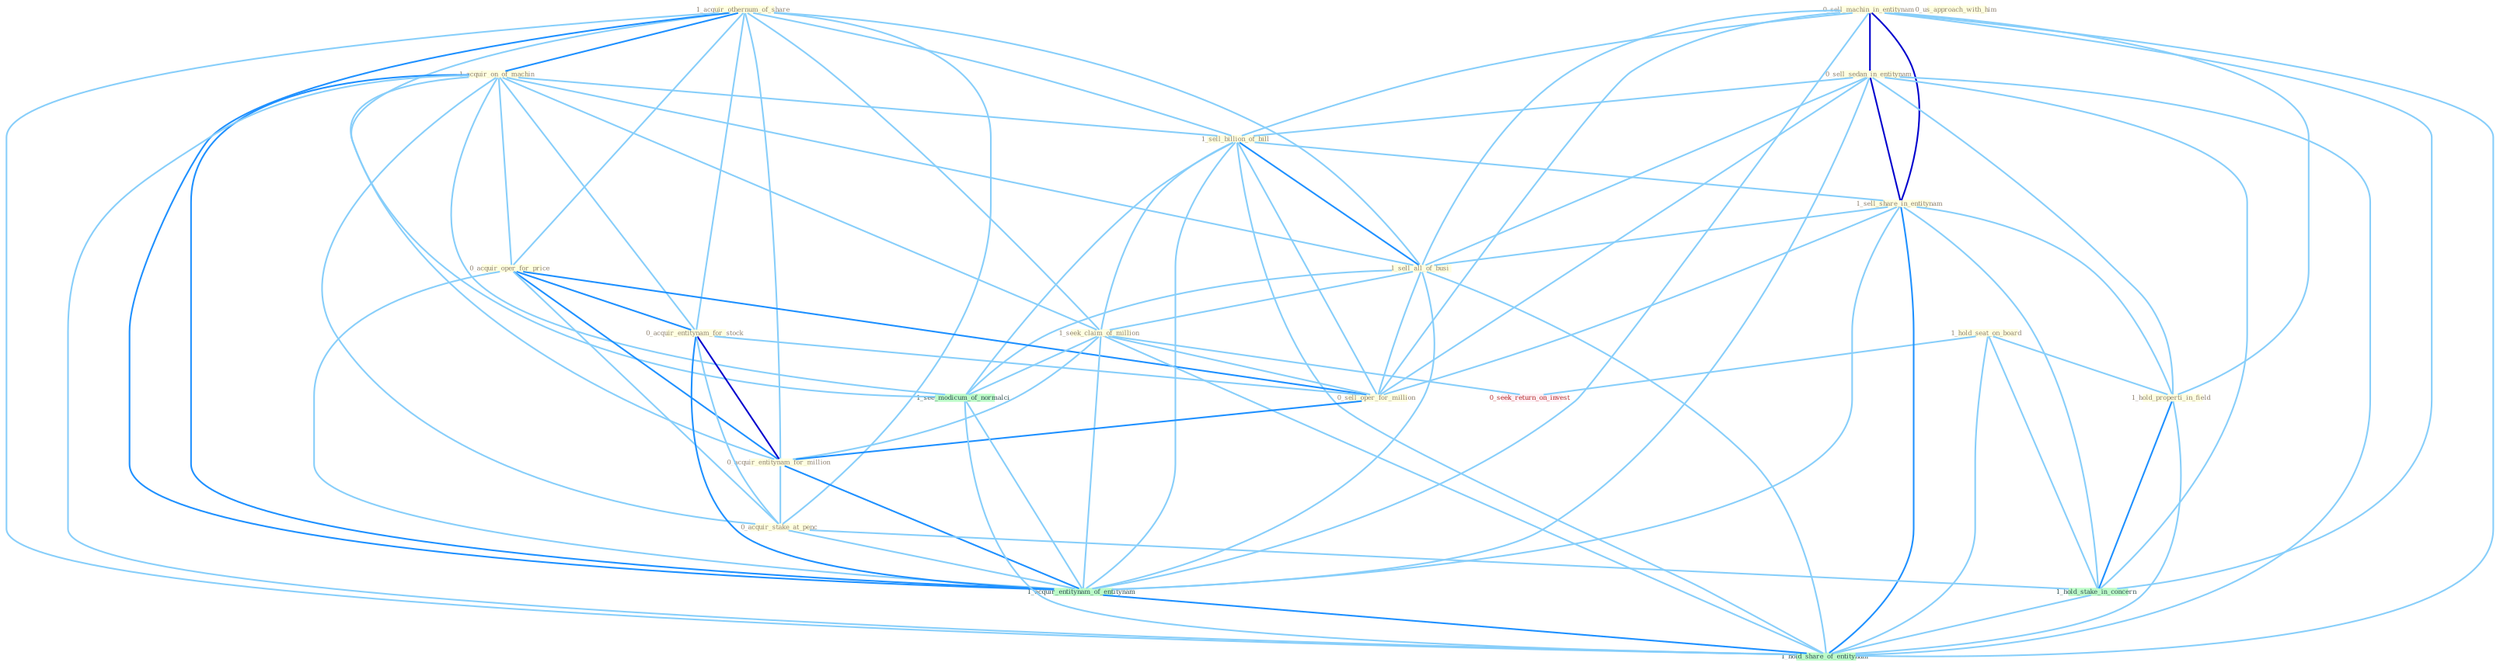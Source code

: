 Graph G{ 
    node
    [shape=polygon,style=filled,width=.5,height=.06,color="#BDFCC9",fixedsize=true,fontsize=4,
    fontcolor="#2f4f4f"];
    {node
    [color="#ffffe0", fontcolor="#8b7d6b"] "1_acquir_othernum_of_share " "1_hold_seat_on_board " "0_sell_machin_in_entitynam " "0_sell_sedan_in_entitynam " "1_acquir_on_of_machin " "1_sell_billion_of_bill " "1_sell_share_in_entitynam " "0_us_approach_with_him " "1_sell_all_of_busi " "0_acquir_oper_for_price " "1_hold_properti_in_field " "1_seek_claim_of_million " "0_acquir_entitynam_for_stock " "0_sell_oper_for_million " "0_acquir_entitynam_for_million " "0_acquir_stake_at_penc "}
{node [color="#fff0f5", fontcolor="#b22222"] "0_seek_return_on_invest "}
edge [color="#B0E2FF"];

	"1_acquir_othernum_of_share " -- "1_acquir_on_of_machin " [w="2", color="#1e90ff" , len=0.8];
	"1_acquir_othernum_of_share " -- "1_sell_billion_of_bill " [w="1", color="#87cefa" ];
	"1_acquir_othernum_of_share " -- "1_sell_all_of_busi " [w="1", color="#87cefa" ];
	"1_acquir_othernum_of_share " -- "0_acquir_oper_for_price " [w="1", color="#87cefa" ];
	"1_acquir_othernum_of_share " -- "1_seek_claim_of_million " [w="1", color="#87cefa" ];
	"1_acquir_othernum_of_share " -- "0_acquir_entitynam_for_stock " [w="1", color="#87cefa" ];
	"1_acquir_othernum_of_share " -- "0_acquir_entitynam_for_million " [w="1", color="#87cefa" ];
	"1_acquir_othernum_of_share " -- "0_acquir_stake_at_penc " [w="1", color="#87cefa" ];
	"1_acquir_othernum_of_share " -- "1_see_modicum_of_normalci " [w="1", color="#87cefa" ];
	"1_acquir_othernum_of_share " -- "1_acquir_entitynam_of_entitynam " [w="2", color="#1e90ff" , len=0.8];
	"1_acquir_othernum_of_share " -- "1_hold_share_of_entitynam " [w="1", color="#87cefa" ];
	"1_hold_seat_on_board " -- "1_hold_properti_in_field " [w="1", color="#87cefa" ];
	"1_hold_seat_on_board " -- "1_hold_stake_in_concern " [w="1", color="#87cefa" ];
	"1_hold_seat_on_board " -- "0_seek_return_on_invest " [w="1", color="#87cefa" ];
	"1_hold_seat_on_board " -- "1_hold_share_of_entitynam " [w="1", color="#87cefa" ];
	"0_sell_machin_in_entitynam " -- "0_sell_sedan_in_entitynam " [w="3", color="#0000cd" , len=0.6];
	"0_sell_machin_in_entitynam " -- "1_sell_billion_of_bill " [w="1", color="#87cefa" ];
	"0_sell_machin_in_entitynam " -- "1_sell_share_in_entitynam " [w="3", color="#0000cd" , len=0.6];
	"0_sell_machin_in_entitynam " -- "1_sell_all_of_busi " [w="1", color="#87cefa" ];
	"0_sell_machin_in_entitynam " -- "1_hold_properti_in_field " [w="1", color="#87cefa" ];
	"0_sell_machin_in_entitynam " -- "0_sell_oper_for_million " [w="1", color="#87cefa" ];
	"0_sell_machin_in_entitynam " -- "1_hold_stake_in_concern " [w="1", color="#87cefa" ];
	"0_sell_machin_in_entitynam " -- "1_acquir_entitynam_of_entitynam " [w="1", color="#87cefa" ];
	"0_sell_machin_in_entitynam " -- "1_hold_share_of_entitynam " [w="1", color="#87cefa" ];
	"0_sell_sedan_in_entitynam " -- "1_sell_billion_of_bill " [w="1", color="#87cefa" ];
	"0_sell_sedan_in_entitynam " -- "1_sell_share_in_entitynam " [w="3", color="#0000cd" , len=0.6];
	"0_sell_sedan_in_entitynam " -- "1_sell_all_of_busi " [w="1", color="#87cefa" ];
	"0_sell_sedan_in_entitynam " -- "1_hold_properti_in_field " [w="1", color="#87cefa" ];
	"0_sell_sedan_in_entitynam " -- "0_sell_oper_for_million " [w="1", color="#87cefa" ];
	"0_sell_sedan_in_entitynam " -- "1_hold_stake_in_concern " [w="1", color="#87cefa" ];
	"0_sell_sedan_in_entitynam " -- "1_acquir_entitynam_of_entitynam " [w="1", color="#87cefa" ];
	"0_sell_sedan_in_entitynam " -- "1_hold_share_of_entitynam " [w="1", color="#87cefa" ];
	"1_acquir_on_of_machin " -- "1_sell_billion_of_bill " [w="1", color="#87cefa" ];
	"1_acquir_on_of_machin " -- "1_sell_all_of_busi " [w="1", color="#87cefa" ];
	"1_acquir_on_of_machin " -- "0_acquir_oper_for_price " [w="1", color="#87cefa" ];
	"1_acquir_on_of_machin " -- "1_seek_claim_of_million " [w="1", color="#87cefa" ];
	"1_acquir_on_of_machin " -- "0_acquir_entitynam_for_stock " [w="1", color="#87cefa" ];
	"1_acquir_on_of_machin " -- "0_acquir_entitynam_for_million " [w="1", color="#87cefa" ];
	"1_acquir_on_of_machin " -- "0_acquir_stake_at_penc " [w="1", color="#87cefa" ];
	"1_acquir_on_of_machin " -- "1_see_modicum_of_normalci " [w="1", color="#87cefa" ];
	"1_acquir_on_of_machin " -- "1_acquir_entitynam_of_entitynam " [w="2", color="#1e90ff" , len=0.8];
	"1_acquir_on_of_machin " -- "1_hold_share_of_entitynam " [w="1", color="#87cefa" ];
	"1_sell_billion_of_bill " -- "1_sell_share_in_entitynam " [w="1", color="#87cefa" ];
	"1_sell_billion_of_bill " -- "1_sell_all_of_busi " [w="2", color="#1e90ff" , len=0.8];
	"1_sell_billion_of_bill " -- "1_seek_claim_of_million " [w="1", color="#87cefa" ];
	"1_sell_billion_of_bill " -- "0_sell_oper_for_million " [w="1", color="#87cefa" ];
	"1_sell_billion_of_bill " -- "1_see_modicum_of_normalci " [w="1", color="#87cefa" ];
	"1_sell_billion_of_bill " -- "1_acquir_entitynam_of_entitynam " [w="1", color="#87cefa" ];
	"1_sell_billion_of_bill " -- "1_hold_share_of_entitynam " [w="1", color="#87cefa" ];
	"1_sell_share_in_entitynam " -- "1_sell_all_of_busi " [w="1", color="#87cefa" ];
	"1_sell_share_in_entitynam " -- "1_hold_properti_in_field " [w="1", color="#87cefa" ];
	"1_sell_share_in_entitynam " -- "0_sell_oper_for_million " [w="1", color="#87cefa" ];
	"1_sell_share_in_entitynam " -- "1_hold_stake_in_concern " [w="1", color="#87cefa" ];
	"1_sell_share_in_entitynam " -- "1_acquir_entitynam_of_entitynam " [w="1", color="#87cefa" ];
	"1_sell_share_in_entitynam " -- "1_hold_share_of_entitynam " [w="2", color="#1e90ff" , len=0.8];
	"1_sell_all_of_busi " -- "1_seek_claim_of_million " [w="1", color="#87cefa" ];
	"1_sell_all_of_busi " -- "0_sell_oper_for_million " [w="1", color="#87cefa" ];
	"1_sell_all_of_busi " -- "1_see_modicum_of_normalci " [w="1", color="#87cefa" ];
	"1_sell_all_of_busi " -- "1_acquir_entitynam_of_entitynam " [w="1", color="#87cefa" ];
	"1_sell_all_of_busi " -- "1_hold_share_of_entitynam " [w="1", color="#87cefa" ];
	"0_acquir_oper_for_price " -- "0_acquir_entitynam_for_stock " [w="2", color="#1e90ff" , len=0.8];
	"0_acquir_oper_for_price " -- "0_sell_oper_for_million " [w="2", color="#1e90ff" , len=0.8];
	"0_acquir_oper_for_price " -- "0_acquir_entitynam_for_million " [w="2", color="#1e90ff" , len=0.8];
	"0_acquir_oper_for_price " -- "0_acquir_stake_at_penc " [w="1", color="#87cefa" ];
	"0_acquir_oper_for_price " -- "1_acquir_entitynam_of_entitynam " [w="1", color="#87cefa" ];
	"1_hold_properti_in_field " -- "1_hold_stake_in_concern " [w="2", color="#1e90ff" , len=0.8];
	"1_hold_properti_in_field " -- "1_hold_share_of_entitynam " [w="1", color="#87cefa" ];
	"1_seek_claim_of_million " -- "0_sell_oper_for_million " [w="1", color="#87cefa" ];
	"1_seek_claim_of_million " -- "0_acquir_entitynam_for_million " [w="1", color="#87cefa" ];
	"1_seek_claim_of_million " -- "0_seek_return_on_invest " [w="1", color="#87cefa" ];
	"1_seek_claim_of_million " -- "1_see_modicum_of_normalci " [w="1", color="#87cefa" ];
	"1_seek_claim_of_million " -- "1_acquir_entitynam_of_entitynam " [w="1", color="#87cefa" ];
	"1_seek_claim_of_million " -- "1_hold_share_of_entitynam " [w="1", color="#87cefa" ];
	"0_acquir_entitynam_for_stock " -- "0_sell_oper_for_million " [w="1", color="#87cefa" ];
	"0_acquir_entitynam_for_stock " -- "0_acquir_entitynam_for_million " [w="3", color="#0000cd" , len=0.6];
	"0_acquir_entitynam_for_stock " -- "0_acquir_stake_at_penc " [w="1", color="#87cefa" ];
	"0_acquir_entitynam_for_stock " -- "1_acquir_entitynam_of_entitynam " [w="2", color="#1e90ff" , len=0.8];
	"0_sell_oper_for_million " -- "0_acquir_entitynam_for_million " [w="2", color="#1e90ff" , len=0.8];
	"0_acquir_entitynam_for_million " -- "0_acquir_stake_at_penc " [w="1", color="#87cefa" ];
	"0_acquir_entitynam_for_million " -- "1_acquir_entitynam_of_entitynam " [w="2", color="#1e90ff" , len=0.8];
	"0_acquir_stake_at_penc " -- "1_hold_stake_in_concern " [w="1", color="#87cefa" ];
	"0_acquir_stake_at_penc " -- "1_acquir_entitynam_of_entitynam " [w="1", color="#87cefa" ];
	"1_hold_stake_in_concern " -- "1_hold_share_of_entitynam " [w="1", color="#87cefa" ];
	"1_see_modicum_of_normalci " -- "1_acquir_entitynam_of_entitynam " [w="1", color="#87cefa" ];
	"1_see_modicum_of_normalci " -- "1_hold_share_of_entitynam " [w="1", color="#87cefa" ];
	"1_acquir_entitynam_of_entitynam " -- "1_hold_share_of_entitynam " [w="2", color="#1e90ff" , len=0.8];
}